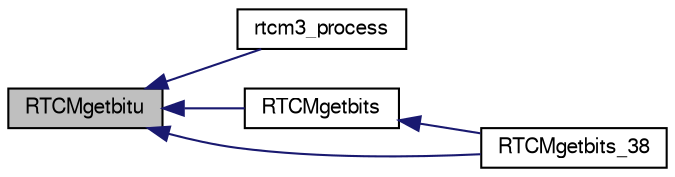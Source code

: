 digraph "RTCMgetbitu"
{
  edge [fontname="FreeSans",fontsize="10",labelfontname="FreeSans",labelfontsize="10"];
  node [fontname="FreeSans",fontsize="10",shape=record];
  rankdir="LR";
  Node1 [label="RTCMgetbitu",height=0.2,width=0.4,color="black", fillcolor="grey75", style="filled", fontcolor="black"];
  Node1 -> Node2 [dir="back",color="midnightblue",fontsize="10",style="solid",fontname="FreeSans"];
  Node2 [label="rtcm3_process",height=0.2,width=0.4,color="black", fillcolor="white", style="filled",URL="$rtcm3_8h.html#abfcf508097295bd25d94f02dd13135b6",tooltip="Read and process RTCM3 messages. "];
  Node1 -> Node3 [dir="back",color="midnightblue",fontsize="10",style="solid",fontname="FreeSans"];
  Node3 [label="RTCMgetbits",height=0.2,width=0.4,color="black", fillcolor="white", style="filled",URL="$rtcm3_8h.html#afa9b6ddc21ef06005363075ab6a113b6"];
  Node3 -> Node4 [dir="back",color="midnightblue",fontsize="10",style="solid",fontname="FreeSans"];
  Node4 [label="RTCMgetbits_38",height=0.2,width=0.4,color="black", fillcolor="white", style="filled",URL="$rtcm3_8h.html#af73b1c0f15189ba30dc0fe99f3317e23"];
  Node1 -> Node4 [dir="back",color="midnightblue",fontsize="10",style="solid",fontname="FreeSans"];
}
